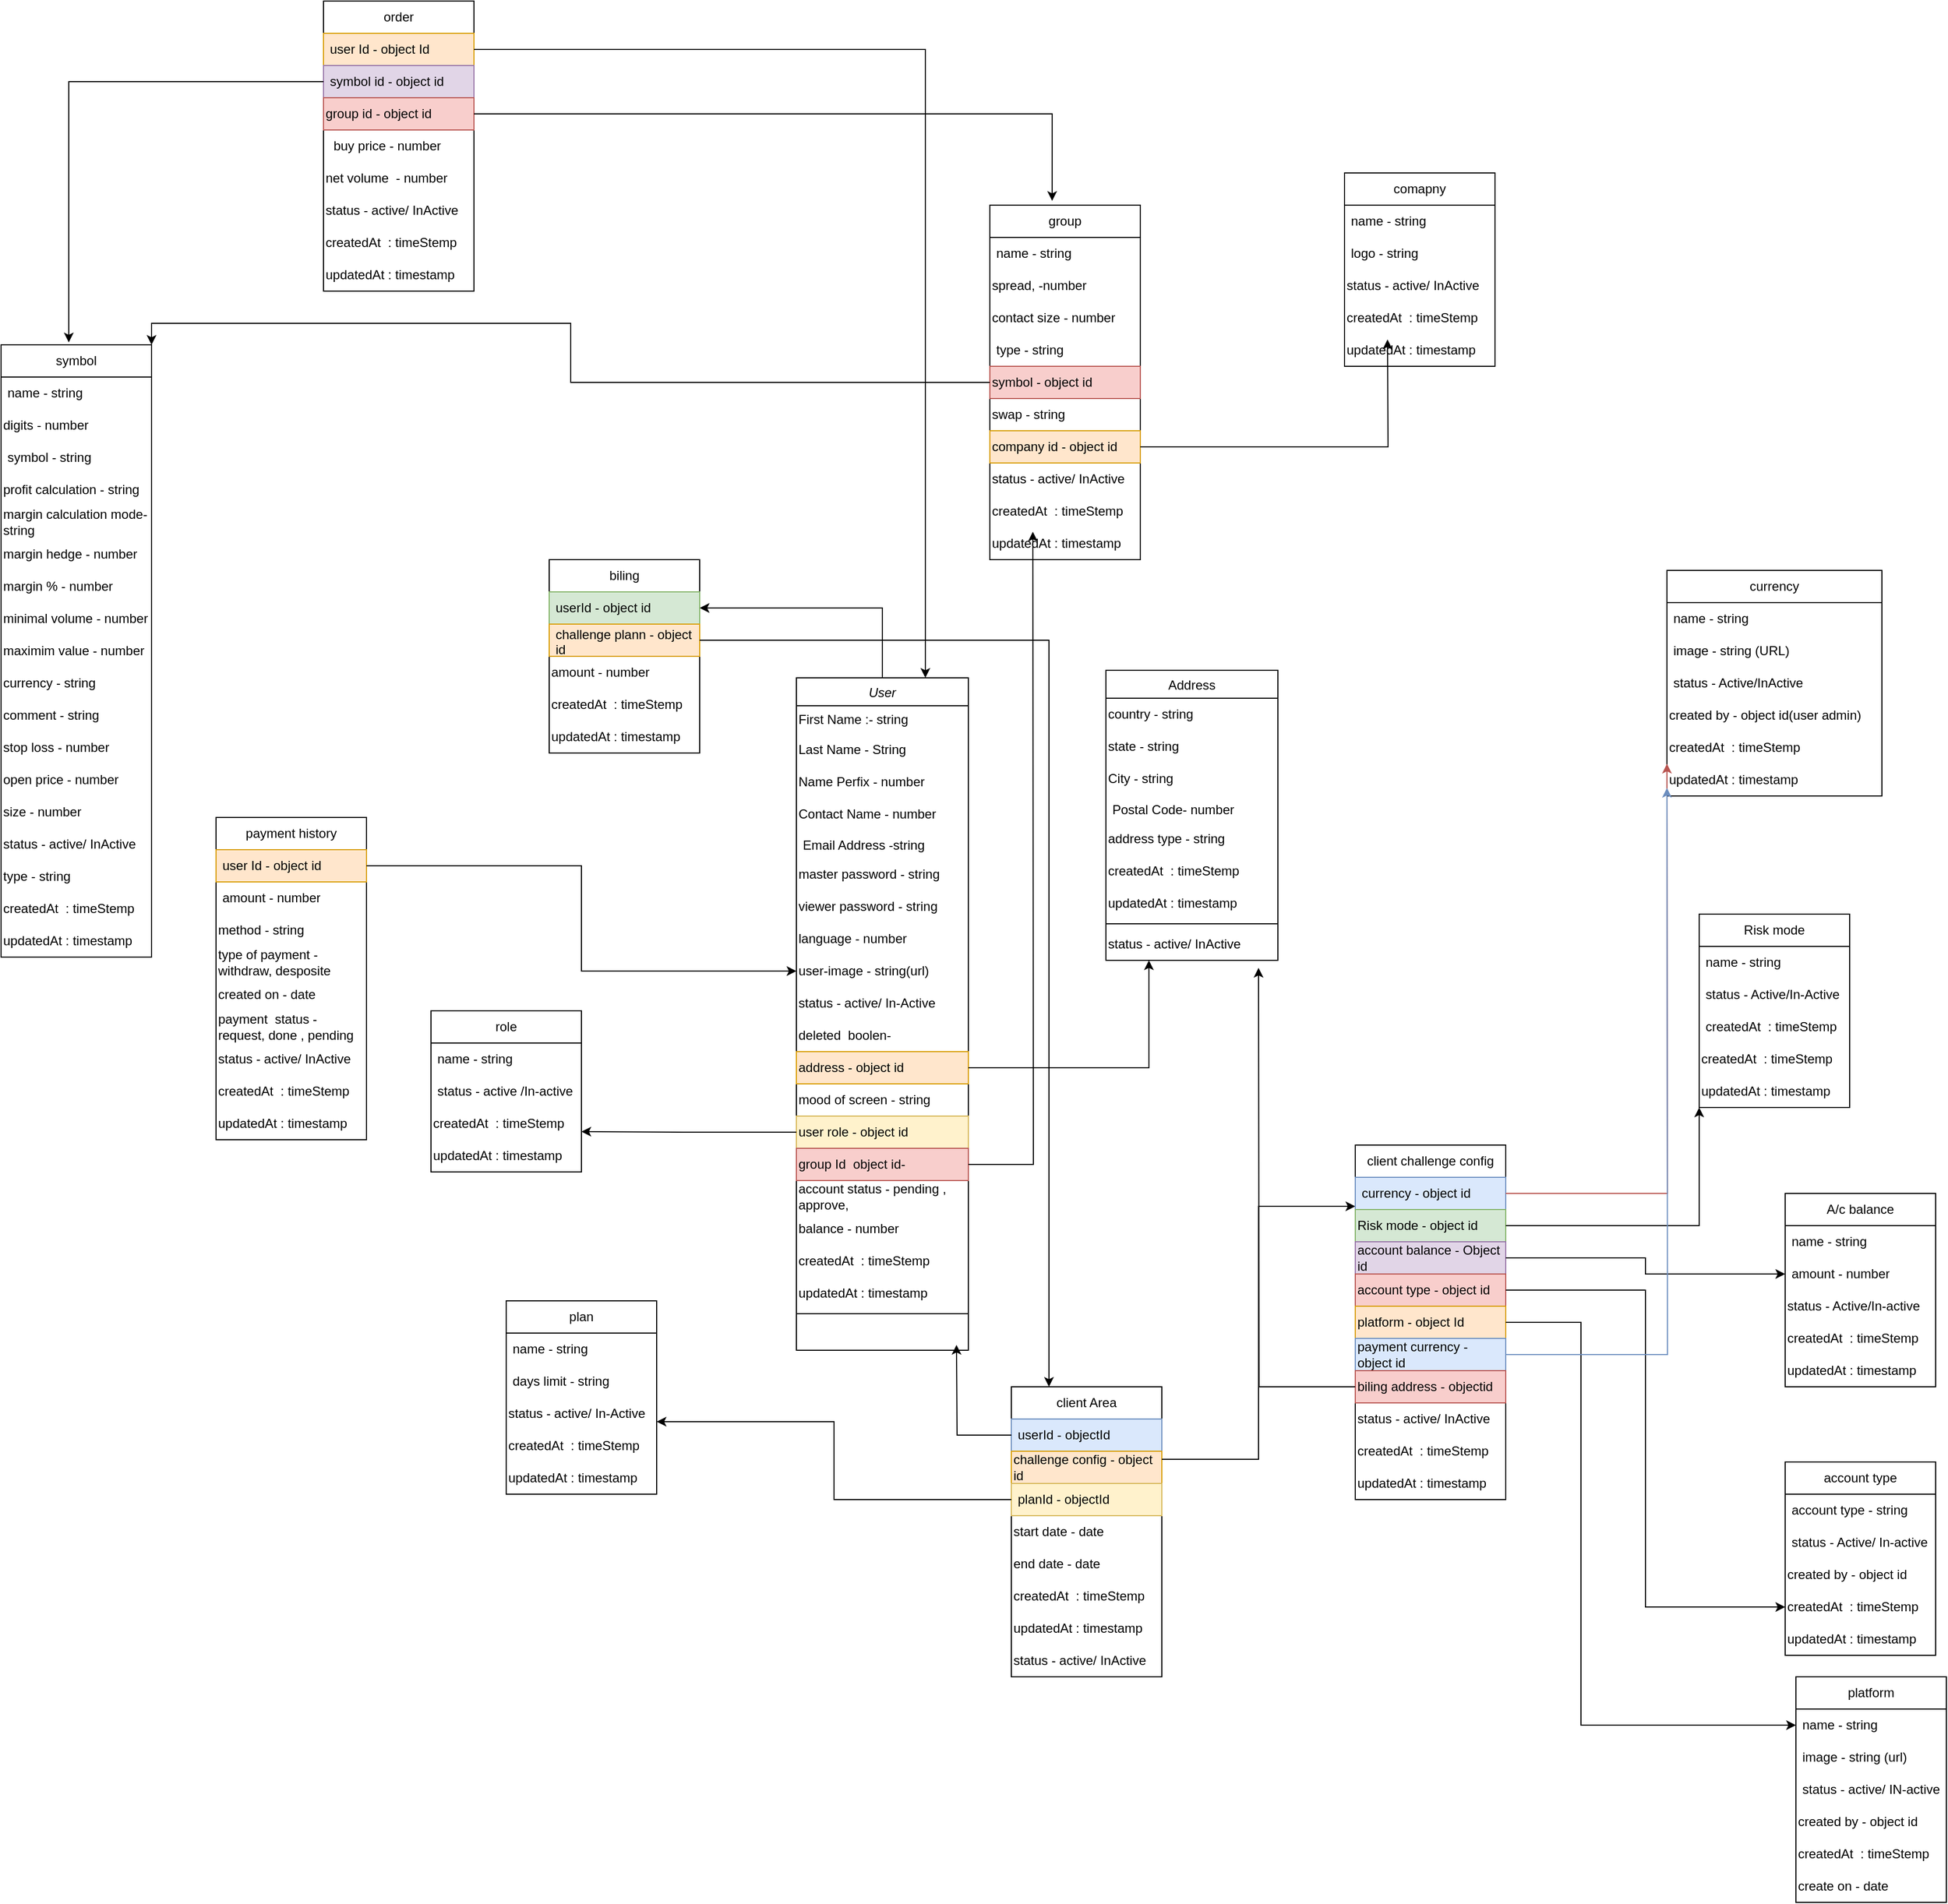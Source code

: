 <mxfile version="20.6.0" type="github">
  <diagram id="C5RBs43oDa-KdzZeNtuy" name="Page-1">
    <mxGraphModel dx="2037" dy="1295" grid="1" gridSize="10" guides="1" tooltips="1" connect="1" arrows="1" fold="1" page="1" pageScale="1" pageWidth="1169" pageHeight="827" math="0" shadow="0">
      <root>
        <mxCell id="WIyWlLk6GJQsqaUBKTNV-0" />
        <mxCell id="WIyWlLk6GJQsqaUBKTNV-1" parent="WIyWlLk6GJQsqaUBKTNV-0" />
        <mxCell id="d-KE_eaViXAy2HnteTlX-81" style="edgeStyle=orthogonalEdgeStyle;rounded=0;orthogonalLoop=1;jettySize=auto;html=1;entryX=1;entryY=0.5;entryDx=0;entryDy=0;" parent="WIyWlLk6GJQsqaUBKTNV-1" source="zkfFHV4jXpPFQw0GAbJ--0" target="d-KE_eaViXAy2HnteTlX-76" edge="1">
          <mxGeometry relative="1" as="geometry" />
        </mxCell>
        <mxCell id="zkfFHV4jXpPFQw0GAbJ--0" value="User" style="swimlane;fontStyle=2;align=center;verticalAlign=top;childLayout=stackLayout;horizontal=1;startSize=26;horizontalStack=0;resizeParent=1;resizeLast=0;collapsible=1;marginBottom=0;rounded=0;shadow=0;strokeWidth=1;" parent="WIyWlLk6GJQsqaUBKTNV-1" vertex="1">
          <mxGeometry x="220" y="120" width="160" height="626" as="geometry">
            <mxRectangle x="230" y="140" width="160" height="26" as="alternateBounds" />
          </mxGeometry>
        </mxCell>
        <mxCell id="d-KE_eaViXAy2HnteTlX-1" value="First Name :- string" style="text;html=1;strokeColor=none;fillColor=none;align=left;verticalAlign=middle;whiteSpace=wrap;rounded=0;" parent="zkfFHV4jXpPFQw0GAbJ--0" vertex="1">
          <mxGeometry y="26" width="160" height="26" as="geometry" />
        </mxCell>
        <mxCell id="d-KE_eaViXAy2HnteTlX-2" value="Last Name - String" style="text;html=1;strokeColor=none;fillColor=none;align=left;verticalAlign=middle;whiteSpace=wrap;rounded=0;" parent="zkfFHV4jXpPFQw0GAbJ--0" vertex="1">
          <mxGeometry y="52" width="160" height="30" as="geometry" />
        </mxCell>
        <mxCell id="d-KE_eaViXAy2HnteTlX-3" value="Name Perfix - number" style="text;html=1;strokeColor=none;fillColor=none;align=left;verticalAlign=middle;whiteSpace=wrap;rounded=0;" parent="zkfFHV4jXpPFQw0GAbJ--0" vertex="1">
          <mxGeometry y="82" width="160" height="30" as="geometry" />
        </mxCell>
        <mxCell id="d-KE_eaViXAy2HnteTlX-4" value="Contact Name - number" style="text;html=1;strokeColor=none;fillColor=none;align=left;verticalAlign=middle;whiteSpace=wrap;rounded=0;" parent="zkfFHV4jXpPFQw0GAbJ--0" vertex="1">
          <mxGeometry y="112" width="160" height="30" as="geometry" />
        </mxCell>
        <mxCell id="zkfFHV4jXpPFQw0GAbJ--3" value="Email Address -string" style="text;align=left;verticalAlign=top;spacingLeft=4;spacingRight=4;overflow=hidden;rotatable=0;points=[[0,0.5],[1,0.5]];portConstraint=eastwest;rounded=0;shadow=0;html=0;" parent="zkfFHV4jXpPFQw0GAbJ--0" vertex="1">
          <mxGeometry y="142" width="160" height="26" as="geometry" />
        </mxCell>
        <mxCell id="d-KE_eaViXAy2HnteTlX-19" value="master password - string" style="text;html=1;strokeColor=none;fillColor=none;align=left;verticalAlign=middle;whiteSpace=wrap;rounded=0;" parent="zkfFHV4jXpPFQw0GAbJ--0" vertex="1">
          <mxGeometry y="168" width="160" height="30" as="geometry" />
        </mxCell>
        <mxCell id="KFypOaqWiJFFIdlWp4qp-37" value="viewer password - string" style="text;html=1;strokeColor=none;fillColor=none;align=left;verticalAlign=middle;whiteSpace=wrap;rounded=0;" vertex="1" parent="zkfFHV4jXpPFQw0GAbJ--0">
          <mxGeometry y="198" width="160" height="30" as="geometry" />
        </mxCell>
        <mxCell id="d-KE_eaViXAy2HnteTlX-20" value="language - number" style="text;html=1;strokeColor=none;fillColor=none;align=left;verticalAlign=middle;whiteSpace=wrap;rounded=0;" parent="zkfFHV4jXpPFQw0GAbJ--0" vertex="1">
          <mxGeometry y="228" width="160" height="30" as="geometry" />
        </mxCell>
        <mxCell id="d-KE_eaViXAy2HnteTlX-113" value="user-image - string(url)" style="text;html=1;strokeColor=none;fillColor=none;align=left;verticalAlign=middle;whiteSpace=wrap;rounded=0;" parent="zkfFHV4jXpPFQw0GAbJ--0" vertex="1">
          <mxGeometry y="258" width="160" height="30" as="geometry" />
        </mxCell>
        <mxCell id="d-KE_eaViXAy2HnteTlX-107" value="status - active/ In-Active" style="text;html=1;strokeColor=none;fillColor=none;align=left;verticalAlign=middle;whiteSpace=wrap;rounded=0;" parent="zkfFHV4jXpPFQw0GAbJ--0" vertex="1">
          <mxGeometry y="288" width="160" height="30" as="geometry" />
        </mxCell>
        <mxCell id="d-KE_eaViXAy2HnteTlX-108" value="deleted&amp;nbsp; boolen- " style="text;html=1;strokeColor=none;fillColor=none;align=left;verticalAlign=middle;whiteSpace=wrap;rounded=0;" parent="zkfFHV4jXpPFQw0GAbJ--0" vertex="1">
          <mxGeometry y="318" width="160" height="30" as="geometry" />
        </mxCell>
        <mxCell id="LZMtiy_5nxEGSAkzOxFr-4" value="address - object id" style="text;html=1;strokeColor=#d79b00;fillColor=#ffe6cc;align=left;verticalAlign=middle;whiteSpace=wrap;rounded=0;" parent="zkfFHV4jXpPFQw0GAbJ--0" vertex="1">
          <mxGeometry y="348" width="160" height="30" as="geometry" />
        </mxCell>
        <mxCell id="oSn-ovuvabY9S40qIVoW-20" value="mood of screen - string" style="text;html=1;strokeColor=none;fillColor=none;align=left;verticalAlign=middle;whiteSpace=wrap;rounded=0;" parent="zkfFHV4jXpPFQw0GAbJ--0" vertex="1">
          <mxGeometry y="378" width="160" height="30" as="geometry" />
        </mxCell>
        <mxCell id="LZMtiy_5nxEGSAkzOxFr-37" value="user role - object id " style="text;html=1;strokeColor=#d6b656;fillColor=#fff2cc;align=left;verticalAlign=middle;whiteSpace=wrap;rounded=0;" parent="zkfFHV4jXpPFQw0GAbJ--0" vertex="1">
          <mxGeometry y="408" width="160" height="30" as="geometry" />
        </mxCell>
        <mxCell id="LZMtiy_5nxEGSAkzOxFr-46" value="group Id&amp;nbsp; object id-" style="text;html=1;strokeColor=#b85450;fillColor=#f8cecc;align=left;verticalAlign=middle;whiteSpace=wrap;rounded=0;" parent="zkfFHV4jXpPFQw0GAbJ--0" vertex="1">
          <mxGeometry y="438" width="160" height="30" as="geometry" />
        </mxCell>
        <mxCell id="KFypOaqWiJFFIdlWp4qp-14" value="account status - pending , approve, " style="text;html=1;strokeColor=none;fillColor=none;align=left;verticalAlign=middle;whiteSpace=wrap;rounded=0;" vertex="1" parent="zkfFHV4jXpPFQw0GAbJ--0">
          <mxGeometry y="468" width="160" height="30" as="geometry" />
        </mxCell>
        <mxCell id="LZMtiy_5nxEGSAkzOxFr-53" value="balance - number" style="text;html=1;align=left;verticalAlign=middle;whiteSpace=wrap;rounded=0;" parent="zkfFHV4jXpPFQw0GAbJ--0" vertex="1">
          <mxGeometry y="498" width="160" height="30" as="geometry" />
        </mxCell>
        <mxCell id="KFypOaqWiJFFIdlWp4qp-42" value="createdAt&amp;nbsp; : timeStemp" style="text;html=1;strokeColor=none;fillColor=none;align=left;verticalAlign=middle;whiteSpace=wrap;rounded=0;" vertex="1" parent="zkfFHV4jXpPFQw0GAbJ--0">
          <mxGeometry y="528" width="160" height="30" as="geometry" />
        </mxCell>
        <mxCell id="KFypOaqWiJFFIdlWp4qp-57" value="updatedAt : timestamp" style="text;html=1;strokeColor=none;fillColor=none;align=left;verticalAlign=middle;whiteSpace=wrap;rounded=0;" vertex="1" parent="zkfFHV4jXpPFQw0GAbJ--0">
          <mxGeometry y="558" width="160" height="30" as="geometry" />
        </mxCell>
        <mxCell id="zkfFHV4jXpPFQw0GAbJ--4" value="" style="line;html=1;strokeWidth=1;align=left;verticalAlign=middle;spacingTop=-1;spacingLeft=3;spacingRight=3;rotatable=0;labelPosition=right;points=[];portConstraint=eastwest;" parent="zkfFHV4jXpPFQw0GAbJ--0" vertex="1">
          <mxGeometry y="588" width="160" height="8" as="geometry" />
        </mxCell>
        <mxCell id="zkfFHV4jXpPFQw0GAbJ--17" value="Address" style="swimlane;fontStyle=0;align=center;verticalAlign=top;childLayout=stackLayout;horizontal=1;startSize=26;horizontalStack=0;resizeParent=1;resizeLast=0;collapsible=1;marginBottom=0;rounded=0;shadow=0;strokeWidth=1;" parent="WIyWlLk6GJQsqaUBKTNV-1" vertex="1">
          <mxGeometry x="508" y="113" width="160" height="270" as="geometry">
            <mxRectangle x="550" y="140" width="160" height="26" as="alternateBounds" />
          </mxGeometry>
        </mxCell>
        <mxCell id="d-KE_eaViXAy2HnteTlX-5" value="country - string" style="text;html=1;strokeColor=none;fillColor=none;align=left;verticalAlign=middle;whiteSpace=wrap;rounded=0;" parent="zkfFHV4jXpPFQw0GAbJ--17" vertex="1">
          <mxGeometry y="26" width="160" height="30" as="geometry" />
        </mxCell>
        <mxCell id="d-KE_eaViXAy2HnteTlX-7" value="state - string" style="text;html=1;strokeColor=none;fillColor=none;align=left;verticalAlign=middle;whiteSpace=wrap;rounded=0;" parent="zkfFHV4jXpPFQw0GAbJ--17" vertex="1">
          <mxGeometry y="56" width="160" height="30" as="geometry" />
        </mxCell>
        <mxCell id="d-KE_eaViXAy2HnteTlX-9" value="City - string" style="text;html=1;strokeColor=none;fillColor=none;align=left;verticalAlign=middle;whiteSpace=wrap;rounded=0;" parent="zkfFHV4jXpPFQw0GAbJ--17" vertex="1">
          <mxGeometry y="86" width="160" height="30" as="geometry" />
        </mxCell>
        <mxCell id="zkfFHV4jXpPFQw0GAbJ--21" value="Postal Code- number" style="text;align=left;verticalAlign=top;spacingLeft=4;spacingRight=4;overflow=hidden;rotatable=0;points=[[0,0.5],[1,0.5]];portConstraint=eastwest;rounded=0;shadow=0;html=0;" parent="zkfFHV4jXpPFQw0GAbJ--17" vertex="1">
          <mxGeometry y="116" width="160" height="26" as="geometry" />
        </mxCell>
        <mxCell id="d-KE_eaViXAy2HnteTlX-65" value="address type - string" style="text;html=1;strokeColor=none;fillColor=none;align=left;verticalAlign=middle;whiteSpace=wrap;rounded=0;" parent="zkfFHV4jXpPFQw0GAbJ--17" vertex="1">
          <mxGeometry y="142" width="160" height="30" as="geometry" />
        </mxCell>
        <mxCell id="KFypOaqWiJFFIdlWp4qp-44" value="createdAt&amp;nbsp; : timeStemp" style="text;html=1;strokeColor=none;fillColor=none;align=left;verticalAlign=middle;whiteSpace=wrap;rounded=0;" vertex="1" parent="zkfFHV4jXpPFQw0GAbJ--17">
          <mxGeometry y="172" width="160" height="30" as="geometry" />
        </mxCell>
        <mxCell id="KFypOaqWiJFFIdlWp4qp-58" value="updatedAt : timestamp" style="text;html=1;strokeColor=none;fillColor=none;align=left;verticalAlign=middle;whiteSpace=wrap;rounded=0;" vertex="1" parent="zkfFHV4jXpPFQw0GAbJ--17">
          <mxGeometry y="202" width="160" height="30" as="geometry" />
        </mxCell>
        <mxCell id="zkfFHV4jXpPFQw0GAbJ--23" value="" style="line;html=1;strokeWidth=1;align=left;verticalAlign=middle;spacingTop=-1;spacingLeft=3;spacingRight=3;rotatable=0;labelPosition=right;points=[];portConstraint=eastwest;" parent="zkfFHV4jXpPFQw0GAbJ--17" vertex="1">
          <mxGeometry y="232" width="160" height="8" as="geometry" />
        </mxCell>
        <mxCell id="KFypOaqWiJFFIdlWp4qp-73" value="status - active/ InActive" style="text;html=1;strokeColor=none;fillColor=none;align=left;verticalAlign=middle;whiteSpace=wrap;rounded=0;" vertex="1" parent="zkfFHV4jXpPFQw0GAbJ--17">
          <mxGeometry y="240" width="160" height="30" as="geometry" />
        </mxCell>
        <mxCell id="d-KE_eaViXAy2HnteTlX-27" value="client Area" style="swimlane;fontStyle=0;childLayout=stackLayout;horizontal=1;startSize=30;horizontalStack=0;resizeParent=1;resizeParentMax=0;resizeLast=0;collapsible=1;marginBottom=0;whiteSpace=wrap;html=1;" parent="WIyWlLk6GJQsqaUBKTNV-1" vertex="1">
          <mxGeometry x="420" y="780" width="140" height="270" as="geometry" />
        </mxCell>
        <mxCell id="d-KE_eaViXAy2HnteTlX-29" value="userId - objectId" style="text;strokeColor=#6c8ebf;fillColor=#dae8fc;align=left;verticalAlign=middle;spacingLeft=4;spacingRight=4;overflow=hidden;points=[[0,0.5],[1,0.5]];portConstraint=eastwest;rotatable=0;whiteSpace=wrap;html=1;" parent="d-KE_eaViXAy2HnteTlX-27" vertex="1">
          <mxGeometry y="30" width="140" height="30" as="geometry" />
        </mxCell>
        <mxCell id="d-KE_eaViXAy2HnteTlX-58" value="challenge config - object id" style="text;html=1;strokeColor=#d79b00;fillColor=#ffe6cc;align=left;verticalAlign=middle;whiteSpace=wrap;rounded=0;" parent="d-KE_eaViXAy2HnteTlX-27" vertex="1">
          <mxGeometry y="60" width="140" height="30" as="geometry" />
        </mxCell>
        <mxCell id="d-KE_eaViXAy2HnteTlX-30" value="planId - objectId" style="text;strokeColor=#d6b656;fillColor=#fff2cc;align=left;verticalAlign=middle;spacingLeft=4;spacingRight=4;overflow=hidden;points=[[0,0.5],[1,0.5]];portConstraint=eastwest;rotatable=0;whiteSpace=wrap;html=1;" parent="d-KE_eaViXAy2HnteTlX-27" vertex="1">
          <mxGeometry y="90" width="140" height="30" as="geometry" />
        </mxCell>
        <mxCell id="d-KE_eaViXAy2HnteTlX-31" value="start date - date" style="text;html=1;strokeColor=none;fillColor=none;align=left;verticalAlign=middle;whiteSpace=wrap;rounded=0;" parent="d-KE_eaViXAy2HnteTlX-27" vertex="1">
          <mxGeometry y="120" width="140" height="30" as="geometry" />
        </mxCell>
        <mxCell id="d-KE_eaViXAy2HnteTlX-33" value="end date - date" style="text;html=1;strokeColor=none;fillColor=none;align=left;verticalAlign=middle;whiteSpace=wrap;rounded=0;" parent="d-KE_eaViXAy2HnteTlX-27" vertex="1">
          <mxGeometry y="150" width="140" height="30" as="geometry" />
        </mxCell>
        <mxCell id="KFypOaqWiJFFIdlWp4qp-45" value="&lt;div align=&quot;left&quot;&gt;createdAt&amp;nbsp; : timeStemp&lt;/div&gt;" style="text;html=1;strokeColor=none;fillColor=none;align=left;verticalAlign=middle;whiteSpace=wrap;rounded=0;" vertex="1" parent="d-KE_eaViXAy2HnteTlX-27">
          <mxGeometry y="180" width="140" height="30" as="geometry" />
        </mxCell>
        <mxCell id="KFypOaqWiJFFIdlWp4qp-59" value="updatedAt : timestamp" style="text;html=1;strokeColor=none;fillColor=none;align=left;verticalAlign=middle;whiteSpace=wrap;rounded=0;" vertex="1" parent="d-KE_eaViXAy2HnteTlX-27">
          <mxGeometry y="210" width="140" height="30" as="geometry" />
        </mxCell>
        <mxCell id="KFypOaqWiJFFIdlWp4qp-74" value="status - active/ InActive" style="text;html=1;strokeColor=none;fillColor=none;align=left;verticalAlign=middle;whiteSpace=wrap;rounded=0;" vertex="1" parent="d-KE_eaViXAy2HnteTlX-27">
          <mxGeometry y="240" width="140" height="30" as="geometry" />
        </mxCell>
        <mxCell id="d-KE_eaViXAy2HnteTlX-50" style="edgeStyle=orthogonalEdgeStyle;rounded=0;orthogonalLoop=1;jettySize=auto;html=1;exitX=1;exitY=0.25;exitDx=0;exitDy=0;entryX=0;entryY=0.9;entryDx=0;entryDy=0;entryPerimeter=0;" parent="WIyWlLk6GJQsqaUBKTNV-1" source="d-KE_eaViXAy2HnteTlX-58" target="d-KE_eaViXAy2HnteTlX-55" edge="1">
          <mxGeometry relative="1" as="geometry">
            <mxPoint x="570" y="640" as="sourcePoint" />
            <mxPoint x="710" y="615" as="targetPoint" />
          </mxGeometry>
        </mxCell>
        <mxCell id="d-KE_eaViXAy2HnteTlX-52" value="client challenge config" style="swimlane;fontStyle=0;childLayout=stackLayout;horizontal=1;startSize=30;horizontalStack=0;resizeParent=1;resizeParentMax=0;resizeLast=0;collapsible=1;marginBottom=0;whiteSpace=wrap;html=1;" parent="WIyWlLk6GJQsqaUBKTNV-1" vertex="1">
          <mxGeometry x="740" y="555" width="140" height="330" as="geometry" />
        </mxCell>
        <mxCell id="d-KE_eaViXAy2HnteTlX-55" value="currency - object id" style="text;strokeColor=#6c8ebf;fillColor=#dae8fc;align=left;verticalAlign=middle;spacingLeft=4;spacingRight=4;overflow=hidden;points=[[0,0.5],[1,0.5]];portConstraint=eastwest;rotatable=0;whiteSpace=wrap;html=1;" parent="d-KE_eaViXAy2HnteTlX-52" vertex="1">
          <mxGeometry y="30" width="140" height="30" as="geometry" />
        </mxCell>
        <mxCell id="d-KE_eaViXAy2HnteTlX-57" value="Risk mode - object id" style="text;html=1;strokeColor=#82b366;fillColor=#d5e8d4;align=left;verticalAlign=middle;whiteSpace=wrap;rounded=0;labelBackgroundColor=none;labelBorderColor=none;" parent="d-KE_eaViXAy2HnteTlX-52" vertex="1">
          <mxGeometry y="60" width="140" height="30" as="geometry" />
        </mxCell>
        <mxCell id="d-KE_eaViXAy2HnteTlX-59" value="account balance - Object id" style="text;html=1;strokeColor=#9673a6;fillColor=#e1d5e7;align=left;verticalAlign=middle;whiteSpace=wrap;rounded=0;" parent="d-KE_eaViXAy2HnteTlX-52" vertex="1">
          <mxGeometry y="90" width="140" height="30" as="geometry" />
        </mxCell>
        <mxCell id="d-KE_eaViXAy2HnteTlX-60" value="account type - object id" style="text;html=1;strokeColor=#b85450;fillColor=#f8cecc;align=left;verticalAlign=middle;whiteSpace=wrap;rounded=0;" parent="d-KE_eaViXAy2HnteTlX-52" vertex="1">
          <mxGeometry y="120" width="140" height="30" as="geometry" />
        </mxCell>
        <mxCell id="d-KE_eaViXAy2HnteTlX-61" value="platform - object Id" style="text;html=1;strokeColor=#d79b00;fillColor=#ffe6cc;align=left;verticalAlign=middle;whiteSpace=wrap;rounded=0;" parent="d-KE_eaViXAy2HnteTlX-52" vertex="1">
          <mxGeometry y="150" width="140" height="30" as="geometry" />
        </mxCell>
        <mxCell id="d-KE_eaViXAy2HnteTlX-63" value="payment currency - object id" style="text;html=1;strokeColor=#6c8ebf;fillColor=#dae8fc;align=left;verticalAlign=middle;whiteSpace=wrap;rounded=0;" parent="d-KE_eaViXAy2HnteTlX-52" vertex="1">
          <mxGeometry y="180" width="140" height="30" as="geometry" />
        </mxCell>
        <mxCell id="d-KE_eaViXAy2HnteTlX-64" value="biling address - objectid" style="text;html=1;strokeColor=#b85450;fillColor=#f8cecc;align=left;verticalAlign=middle;whiteSpace=wrap;rounded=0;" parent="d-KE_eaViXAy2HnteTlX-52" vertex="1">
          <mxGeometry y="210" width="140" height="30" as="geometry" />
        </mxCell>
        <mxCell id="KFypOaqWiJFFIdlWp4qp-75" value="status - active/ InActive" style="text;html=1;strokeColor=none;fillColor=none;align=left;verticalAlign=middle;whiteSpace=wrap;rounded=0;" vertex="1" parent="d-KE_eaViXAy2HnteTlX-52">
          <mxGeometry y="240" width="140" height="30" as="geometry" />
        </mxCell>
        <mxCell id="KFypOaqWiJFFIdlWp4qp-46" value="createdAt&amp;nbsp; : timeStemp" style="text;html=1;strokeColor=none;fillColor=none;align=left;verticalAlign=middle;whiteSpace=wrap;rounded=0;" vertex="1" parent="d-KE_eaViXAy2HnteTlX-52">
          <mxGeometry y="270" width="140" height="30" as="geometry" />
        </mxCell>
        <mxCell id="KFypOaqWiJFFIdlWp4qp-60" value="updatedAt : timestamp" style="text;html=1;strokeColor=none;fillColor=none;align=left;verticalAlign=middle;whiteSpace=wrap;rounded=0;" vertex="1" parent="d-KE_eaViXAy2HnteTlX-52">
          <mxGeometry y="300" width="140" height="30" as="geometry" />
        </mxCell>
        <mxCell id="d-KE_eaViXAy2HnteTlX-73" style="edgeStyle=orthogonalEdgeStyle;rounded=0;orthogonalLoop=1;jettySize=auto;html=1;" parent="WIyWlLk6GJQsqaUBKTNV-1" source="d-KE_eaViXAy2HnteTlX-64" edge="1">
          <mxGeometry relative="1" as="geometry">
            <mxPoint x="650" y="390" as="targetPoint" />
          </mxGeometry>
        </mxCell>
        <mxCell id="d-KE_eaViXAy2HnteTlX-74" value="biling" style="swimlane;fontStyle=0;childLayout=stackLayout;horizontal=1;startSize=30;horizontalStack=0;resizeParent=1;resizeParentMax=0;resizeLast=0;collapsible=1;marginBottom=0;whiteSpace=wrap;html=1;" parent="WIyWlLk6GJQsqaUBKTNV-1" vertex="1">
          <mxGeometry x="-10" y="10" width="140" height="180" as="geometry" />
        </mxCell>
        <mxCell id="d-KE_eaViXAy2HnteTlX-76" value="userId - object id" style="text;strokeColor=#82b366;fillColor=#d5e8d4;align=left;verticalAlign=middle;spacingLeft=4;spacingRight=4;overflow=hidden;points=[[0,0.5],[1,0.5]];portConstraint=eastwest;rotatable=0;whiteSpace=wrap;html=1;" parent="d-KE_eaViXAy2HnteTlX-74" vertex="1">
          <mxGeometry y="30" width="140" height="30" as="geometry" />
        </mxCell>
        <mxCell id="d-KE_eaViXAy2HnteTlX-77" value="challenge plann - object id " style="text;strokeColor=#d79b00;fillColor=#ffe6cc;align=left;verticalAlign=middle;spacingLeft=4;spacingRight=4;overflow=hidden;points=[[0,0.5],[1,0.5]];portConstraint=eastwest;rotatable=0;whiteSpace=wrap;html=1;" parent="d-KE_eaViXAy2HnteTlX-74" vertex="1">
          <mxGeometry y="60" width="140" height="30" as="geometry" />
        </mxCell>
        <mxCell id="d-KE_eaViXAy2HnteTlX-78" value="amount - number" style="text;html=1;strokeColor=none;fillColor=none;align=left;verticalAlign=middle;whiteSpace=wrap;rounded=0;" parent="d-KE_eaViXAy2HnteTlX-74" vertex="1">
          <mxGeometry y="90" width="140" height="30" as="geometry" />
        </mxCell>
        <mxCell id="KFypOaqWiJFFIdlWp4qp-49" value="createdAt&amp;nbsp; : timeStemp" style="text;html=1;strokeColor=none;fillColor=none;align=left;verticalAlign=middle;whiteSpace=wrap;rounded=0;" vertex="1" parent="d-KE_eaViXAy2HnteTlX-74">
          <mxGeometry y="120" width="140" height="30" as="geometry" />
        </mxCell>
        <mxCell id="KFypOaqWiJFFIdlWp4qp-68" value="updatedAt : timestamp" style="text;html=1;strokeColor=none;fillColor=none;align=left;verticalAlign=middle;whiteSpace=wrap;rounded=0;" vertex="1" parent="d-KE_eaViXAy2HnteTlX-74">
          <mxGeometry y="150" width="140" height="30" as="geometry" />
        </mxCell>
        <mxCell id="d-KE_eaViXAy2HnteTlX-89" style="edgeStyle=orthogonalEdgeStyle;rounded=0;orthogonalLoop=1;jettySize=auto;html=1;entryX=0.25;entryY=0;entryDx=0;entryDy=0;" parent="WIyWlLk6GJQsqaUBKTNV-1" source="d-KE_eaViXAy2HnteTlX-77" target="d-KE_eaViXAy2HnteTlX-27" edge="1">
          <mxGeometry relative="1" as="geometry" />
        </mxCell>
        <mxCell id="d-KE_eaViXAy2HnteTlX-100" value="&lt;div align=&quot;center&quot;&gt;plan&lt;/div&gt;" style="swimlane;fontStyle=0;childLayout=stackLayout;horizontal=1;startSize=30;horizontalStack=0;resizeParent=1;resizeParentMax=0;resizeLast=0;collapsible=1;marginBottom=0;whiteSpace=wrap;html=1;align=center;" parent="WIyWlLk6GJQsqaUBKTNV-1" vertex="1">
          <mxGeometry x="-50" y="700" width="140" height="180" as="geometry" />
        </mxCell>
        <mxCell id="d-KE_eaViXAy2HnteTlX-101" value="name - string" style="text;strokeColor=none;fillColor=none;align=left;verticalAlign=middle;spacingLeft=4;spacingRight=4;overflow=hidden;points=[[0,0.5],[1,0.5]];portConstraint=eastwest;rotatable=0;whiteSpace=wrap;html=1;" parent="d-KE_eaViXAy2HnteTlX-100" vertex="1">
          <mxGeometry y="30" width="140" height="30" as="geometry" />
        </mxCell>
        <mxCell id="d-KE_eaViXAy2HnteTlX-102" value="days limit - string" style="text;strokeColor=none;fillColor=none;align=left;verticalAlign=middle;spacingLeft=4;spacingRight=4;overflow=hidden;points=[[0,0.5],[1,0.5]];portConstraint=eastwest;rotatable=0;whiteSpace=wrap;html=1;" parent="d-KE_eaViXAy2HnteTlX-100" vertex="1">
          <mxGeometry y="60" width="140" height="30" as="geometry" />
        </mxCell>
        <mxCell id="d-KE_eaViXAy2HnteTlX-104" value="status - active/ In-Active" style="text;html=1;strokeColor=none;fillColor=none;align=left;verticalAlign=middle;whiteSpace=wrap;rounded=0;" parent="d-KE_eaViXAy2HnteTlX-100" vertex="1">
          <mxGeometry y="90" width="140" height="30" as="geometry" />
        </mxCell>
        <mxCell id="d-KE_eaViXAy2HnteTlX-106" value="createdAt&amp;nbsp; : timeStemp" style="text;html=1;strokeColor=none;fillColor=none;align=left;verticalAlign=middle;whiteSpace=wrap;rounded=0;" parent="d-KE_eaViXAy2HnteTlX-100" vertex="1">
          <mxGeometry y="120" width="140" height="30" as="geometry" />
        </mxCell>
        <mxCell id="KFypOaqWiJFFIdlWp4qp-70" value="updatedAt : timestamp" style="text;html=1;strokeColor=none;fillColor=none;align=left;verticalAlign=middle;whiteSpace=wrap;rounded=0;" vertex="1" parent="d-KE_eaViXAy2HnteTlX-100">
          <mxGeometry y="150" width="140" height="30" as="geometry" />
        </mxCell>
        <mxCell id="d-KE_eaViXAy2HnteTlX-109" value="currency" style="swimlane;fontStyle=0;childLayout=stackLayout;horizontal=1;startSize=30;horizontalStack=0;resizeParent=1;resizeParentMax=0;resizeLast=0;collapsible=1;marginBottom=0;whiteSpace=wrap;html=1;" parent="WIyWlLk6GJQsqaUBKTNV-1" vertex="1">
          <mxGeometry x="1030" y="20" width="200" height="210" as="geometry" />
        </mxCell>
        <mxCell id="d-KE_eaViXAy2HnteTlX-110" value="name - string" style="text;strokeColor=none;fillColor=none;align=left;verticalAlign=middle;spacingLeft=4;spacingRight=4;overflow=hidden;points=[[0,0.5],[1,0.5]];portConstraint=eastwest;rotatable=0;whiteSpace=wrap;html=1;" parent="d-KE_eaViXAy2HnteTlX-109" vertex="1">
          <mxGeometry y="30" width="200" height="30" as="geometry" />
        </mxCell>
        <mxCell id="d-KE_eaViXAy2HnteTlX-111" value="image - string (URL)" style="text;strokeColor=none;fillColor=none;align=left;verticalAlign=middle;spacingLeft=4;spacingRight=4;overflow=hidden;points=[[0,0.5],[1,0.5]];portConstraint=eastwest;rotatable=0;whiteSpace=wrap;html=1;" parent="d-KE_eaViXAy2HnteTlX-109" vertex="1">
          <mxGeometry y="60" width="200" height="30" as="geometry" />
        </mxCell>
        <mxCell id="d-KE_eaViXAy2HnteTlX-112" value="status - Active/InActive" style="text;strokeColor=none;fillColor=none;align=left;verticalAlign=middle;spacingLeft=4;spacingRight=4;overflow=hidden;points=[[0,0.5],[1,0.5]];portConstraint=eastwest;rotatable=0;whiteSpace=wrap;html=1;" parent="d-KE_eaViXAy2HnteTlX-109" vertex="1">
          <mxGeometry y="90" width="200" height="30" as="geometry" />
        </mxCell>
        <mxCell id="8OGJJP_XoykNVApz-TW4-2" value="created by - object id(user admin)" style="text;html=1;strokeColor=none;fillColor=none;align=left;verticalAlign=middle;whiteSpace=wrap;rounded=0;" parent="d-KE_eaViXAy2HnteTlX-109" vertex="1">
          <mxGeometry y="120" width="200" height="30" as="geometry" />
        </mxCell>
        <mxCell id="KFypOaqWiJFFIdlWp4qp-54" value="createdAt&amp;nbsp; : timeStemp" style="text;html=1;strokeColor=none;fillColor=none;align=left;verticalAlign=middle;whiteSpace=wrap;rounded=0;" vertex="1" parent="d-KE_eaViXAy2HnteTlX-109">
          <mxGeometry y="150" width="200" height="30" as="geometry" />
        </mxCell>
        <mxCell id="KFypOaqWiJFFIdlWp4qp-63" value="updatedAt : timestamp" style="text;html=1;strokeColor=none;fillColor=none;align=left;verticalAlign=middle;whiteSpace=wrap;rounded=0;" vertex="1" parent="d-KE_eaViXAy2HnteTlX-109">
          <mxGeometry y="180" width="200" height="30" as="geometry" />
        </mxCell>
        <mxCell id="8OGJJP_XoykNVApz-TW4-3" style="edgeStyle=orthogonalEdgeStyle;rounded=0;orthogonalLoop=1;jettySize=auto;html=1;entryX=0;entryY=0;entryDx=0;entryDy=0;fillColor=#f8cecc;strokeColor=#b85450;" parent="WIyWlLk6GJQsqaUBKTNV-1" source="d-KE_eaViXAy2HnteTlX-55" edge="1">
          <mxGeometry relative="1" as="geometry">
            <mxPoint x="1030" y="200" as="targetPoint" />
          </mxGeometry>
        </mxCell>
        <mxCell id="8OGJJP_XoykNVApz-TW4-4" value="Risk mode" style="swimlane;fontStyle=0;childLayout=stackLayout;horizontal=1;startSize=30;horizontalStack=0;resizeParent=1;resizeParentMax=0;resizeLast=0;collapsible=1;marginBottom=0;whiteSpace=wrap;html=1;" parent="WIyWlLk6GJQsqaUBKTNV-1" vertex="1">
          <mxGeometry x="1060" y="340" width="140" height="180" as="geometry" />
        </mxCell>
        <mxCell id="8OGJJP_XoykNVApz-TW4-5" value="name - string" style="text;strokeColor=none;fillColor=none;align=left;verticalAlign=middle;spacingLeft=4;spacingRight=4;overflow=hidden;points=[[0,0.5],[1,0.5]];portConstraint=eastwest;rotatable=0;whiteSpace=wrap;html=1;" parent="8OGJJP_XoykNVApz-TW4-4" vertex="1">
          <mxGeometry y="30" width="140" height="30" as="geometry" />
        </mxCell>
        <mxCell id="8OGJJP_XoykNVApz-TW4-6" value="status - Active/In-Active" style="text;strokeColor=none;fillColor=none;align=left;verticalAlign=middle;spacingLeft=4;spacingRight=4;overflow=hidden;points=[[0,0.5],[1,0.5]];portConstraint=eastwest;rotatable=0;whiteSpace=wrap;html=1;" parent="8OGJJP_XoykNVApz-TW4-4" vertex="1">
          <mxGeometry y="60" width="140" height="30" as="geometry" />
        </mxCell>
        <mxCell id="8OGJJP_XoykNVApz-TW4-7" value="createdAt&amp;nbsp; : timeStemp" style="text;strokeColor=none;fillColor=none;align=left;verticalAlign=middle;spacingLeft=4;spacingRight=4;overflow=hidden;points=[[0,0.5],[1,0.5]];portConstraint=eastwest;rotatable=0;whiteSpace=wrap;html=1;" parent="8OGJJP_XoykNVApz-TW4-4" vertex="1">
          <mxGeometry y="90" width="140" height="30" as="geometry" />
        </mxCell>
        <mxCell id="KFypOaqWiJFFIdlWp4qp-55" value="createdAt&amp;nbsp; : timeStemp" style="text;html=1;strokeColor=none;fillColor=none;align=left;verticalAlign=middle;whiteSpace=wrap;rounded=0;" vertex="1" parent="8OGJJP_XoykNVApz-TW4-4">
          <mxGeometry y="120" width="140" height="30" as="geometry" />
        </mxCell>
        <mxCell id="8OGJJP_XoykNVApz-TW4-9" value="updatedAt : timestamp" style="text;html=1;strokeColor=none;fillColor=none;align=left;verticalAlign=middle;whiteSpace=wrap;rounded=0;" parent="8OGJJP_XoykNVApz-TW4-4" vertex="1">
          <mxGeometry y="150" width="140" height="30" as="geometry" />
        </mxCell>
        <mxCell id="8OGJJP_XoykNVApz-TW4-10" style="edgeStyle=orthogonalEdgeStyle;rounded=0;orthogonalLoop=1;jettySize=auto;html=1;entryX=0;entryY=1;entryDx=0;entryDy=0;" parent="WIyWlLk6GJQsqaUBKTNV-1" source="d-KE_eaViXAy2HnteTlX-57" target="8OGJJP_XoykNVApz-TW4-4" edge="1">
          <mxGeometry relative="1" as="geometry" />
        </mxCell>
        <mxCell id="8OGJJP_XoykNVApz-TW4-11" value="A/c balance" style="swimlane;fontStyle=0;childLayout=stackLayout;horizontal=1;startSize=30;horizontalStack=0;resizeParent=1;resizeParentMax=0;resizeLast=0;collapsible=1;marginBottom=0;whiteSpace=wrap;html=1;" parent="WIyWlLk6GJQsqaUBKTNV-1" vertex="1">
          <mxGeometry x="1140" y="600" width="140" height="180" as="geometry" />
        </mxCell>
        <mxCell id="8OGJJP_XoykNVApz-TW4-13" value="name - string" style="text;strokeColor=none;fillColor=none;align=left;verticalAlign=middle;spacingLeft=4;spacingRight=4;overflow=hidden;points=[[0,0.5],[1,0.5]];portConstraint=eastwest;rotatable=0;whiteSpace=wrap;html=1;" parent="8OGJJP_XoykNVApz-TW4-11" vertex="1">
          <mxGeometry y="30" width="140" height="30" as="geometry" />
        </mxCell>
        <mxCell id="8OGJJP_XoykNVApz-TW4-14" value="amount - number" style="text;strokeColor=none;fillColor=none;align=left;verticalAlign=middle;spacingLeft=4;spacingRight=4;overflow=hidden;points=[[0,0.5],[1,0.5]];portConstraint=eastwest;rotatable=0;whiteSpace=wrap;html=1;" parent="8OGJJP_XoykNVApz-TW4-11" vertex="1">
          <mxGeometry y="60" width="140" height="30" as="geometry" />
        </mxCell>
        <mxCell id="8OGJJP_XoykNVApz-TW4-15" value="status - Active/In-active" style="text;html=1;strokeColor=none;fillColor=none;align=left;verticalAlign=middle;whiteSpace=wrap;rounded=0;" parent="8OGJJP_XoykNVApz-TW4-11" vertex="1">
          <mxGeometry y="90" width="140" height="30" as="geometry" />
        </mxCell>
        <mxCell id="KFypOaqWiJFFIdlWp4qp-56" value="createdAt&amp;nbsp; : timeStemp" style="text;html=1;strokeColor=none;fillColor=none;align=left;verticalAlign=middle;whiteSpace=wrap;rounded=0;" vertex="1" parent="8OGJJP_XoykNVApz-TW4-11">
          <mxGeometry y="120" width="140" height="30" as="geometry" />
        </mxCell>
        <mxCell id="8OGJJP_XoykNVApz-TW4-20" value="updatedAt : timestamp" style="text;html=1;strokeColor=none;fillColor=none;align=left;verticalAlign=middle;whiteSpace=wrap;rounded=0;" parent="8OGJJP_XoykNVApz-TW4-11" vertex="1">
          <mxGeometry y="150" width="140" height="30" as="geometry" />
        </mxCell>
        <mxCell id="8OGJJP_XoykNVApz-TW4-22" style="edgeStyle=orthogonalEdgeStyle;rounded=0;orthogonalLoop=1;jettySize=auto;html=1;entryX=0;entryY=0.5;entryDx=0;entryDy=0;" parent="WIyWlLk6GJQsqaUBKTNV-1" source="d-KE_eaViXAy2HnteTlX-59" target="8OGJJP_XoykNVApz-TW4-14" edge="1">
          <mxGeometry relative="1" as="geometry" />
        </mxCell>
        <mxCell id="8OGJJP_XoykNVApz-TW4-24" value="account type" style="swimlane;fontStyle=0;childLayout=stackLayout;horizontal=1;startSize=30;horizontalStack=0;resizeParent=1;resizeParentMax=0;resizeLast=0;collapsible=1;marginBottom=0;whiteSpace=wrap;html=1;labelBackgroundColor=none;labelBorderColor=none;" parent="WIyWlLk6GJQsqaUBKTNV-1" vertex="1">
          <mxGeometry x="1140" y="850" width="140" height="180" as="geometry" />
        </mxCell>
        <mxCell id="8OGJJP_XoykNVApz-TW4-25" value="account type - string" style="text;strokeColor=none;fillColor=none;align=left;verticalAlign=middle;spacingLeft=4;spacingRight=4;overflow=hidden;points=[[0,0.5],[1,0.5]];portConstraint=eastwest;rotatable=0;whiteSpace=wrap;html=1;labelBackgroundColor=none;labelBorderColor=none;" parent="8OGJJP_XoykNVApz-TW4-24" vertex="1">
          <mxGeometry y="30" width="140" height="30" as="geometry" />
        </mxCell>
        <mxCell id="8OGJJP_XoykNVApz-TW4-27" value="status - Active/ In-active" style="text;strokeColor=none;fillColor=none;align=left;verticalAlign=middle;spacingLeft=4;spacingRight=4;overflow=hidden;points=[[0,0.5],[1,0.5]];portConstraint=eastwest;rotatable=0;whiteSpace=wrap;html=1;labelBackgroundColor=none;labelBorderColor=none;" parent="8OGJJP_XoykNVApz-TW4-24" vertex="1">
          <mxGeometry y="60" width="140" height="30" as="geometry" />
        </mxCell>
        <mxCell id="oSn-ovuvabY9S40qIVoW-3" value="created by - object id" style="text;html=1;strokeColor=none;fillColor=none;align=left;verticalAlign=middle;whiteSpace=wrap;rounded=0;" parent="8OGJJP_XoykNVApz-TW4-24" vertex="1">
          <mxGeometry y="90" width="140" height="30" as="geometry" />
        </mxCell>
        <mxCell id="oSn-ovuvabY9S40qIVoW-2" value="createdAt&amp;nbsp; : timeStemp" style="text;html=1;strokeColor=none;fillColor=none;align=left;verticalAlign=middle;whiteSpace=wrap;rounded=0;" parent="8OGJJP_XoykNVApz-TW4-24" vertex="1">
          <mxGeometry y="120" width="140" height="30" as="geometry" />
        </mxCell>
        <mxCell id="KFypOaqWiJFFIdlWp4qp-64" value="updatedAt : timestamp" style="text;html=1;strokeColor=none;fillColor=none;align=left;verticalAlign=middle;whiteSpace=wrap;rounded=0;" vertex="1" parent="8OGJJP_XoykNVApz-TW4-24">
          <mxGeometry y="150" width="140" height="30" as="geometry" />
        </mxCell>
        <mxCell id="oSn-ovuvabY9S40qIVoW-5" style="edgeStyle=orthogonalEdgeStyle;rounded=0;orthogonalLoop=1;jettySize=auto;html=1;entryX=0;entryY=0.5;entryDx=0;entryDy=0;" parent="WIyWlLk6GJQsqaUBKTNV-1" source="d-KE_eaViXAy2HnteTlX-60" target="oSn-ovuvabY9S40qIVoW-2" edge="1">
          <mxGeometry relative="1" as="geometry" />
        </mxCell>
        <mxCell id="oSn-ovuvabY9S40qIVoW-6" value="platform " style="swimlane;fontStyle=0;childLayout=stackLayout;horizontal=1;startSize=30;horizontalStack=0;resizeParent=1;resizeParentMax=0;resizeLast=0;collapsible=1;marginBottom=0;whiteSpace=wrap;html=1;" parent="WIyWlLk6GJQsqaUBKTNV-1" vertex="1">
          <mxGeometry x="1150" y="1050" width="140" height="210" as="geometry" />
        </mxCell>
        <mxCell id="oSn-ovuvabY9S40qIVoW-7" value="name - string" style="text;strokeColor=none;fillColor=none;align=left;verticalAlign=middle;spacingLeft=4;spacingRight=4;overflow=hidden;points=[[0,0.5],[1,0.5]];portConstraint=eastwest;rotatable=0;whiteSpace=wrap;html=1;" parent="oSn-ovuvabY9S40qIVoW-6" vertex="1">
          <mxGeometry y="30" width="140" height="30" as="geometry" />
        </mxCell>
        <mxCell id="oSn-ovuvabY9S40qIVoW-8" value="image - string (url)" style="text;strokeColor=none;fillColor=none;align=left;verticalAlign=middle;spacingLeft=4;spacingRight=4;overflow=hidden;points=[[0,0.5],[1,0.5]];portConstraint=eastwest;rotatable=0;whiteSpace=wrap;html=1;" parent="oSn-ovuvabY9S40qIVoW-6" vertex="1">
          <mxGeometry y="60" width="140" height="30" as="geometry" />
        </mxCell>
        <mxCell id="oSn-ovuvabY9S40qIVoW-9" value="status - active/ IN-active" style="text;strokeColor=none;fillColor=none;align=left;verticalAlign=middle;spacingLeft=4;spacingRight=4;overflow=hidden;points=[[0,0.5],[1,0.5]];portConstraint=eastwest;rotatable=0;whiteSpace=wrap;html=1;" parent="oSn-ovuvabY9S40qIVoW-6" vertex="1">
          <mxGeometry y="90" width="140" height="30" as="geometry" />
        </mxCell>
        <mxCell id="oSn-ovuvabY9S40qIVoW-11" value="created by - object id" style="text;html=1;strokeColor=none;fillColor=none;align=left;verticalAlign=middle;whiteSpace=wrap;rounded=0;" parent="oSn-ovuvabY9S40qIVoW-6" vertex="1">
          <mxGeometry y="120" width="140" height="30" as="geometry" />
        </mxCell>
        <mxCell id="oSn-ovuvabY9S40qIVoW-12" value="createdAt&amp;nbsp; : timeStemp" style="text;html=1;strokeColor=none;fillColor=none;align=left;verticalAlign=middle;whiteSpace=wrap;rounded=0;" parent="oSn-ovuvabY9S40qIVoW-6" vertex="1">
          <mxGeometry y="150" width="140" height="30" as="geometry" />
        </mxCell>
        <mxCell id="oSn-ovuvabY9S40qIVoW-10" value="create on - date" style="text;html=1;strokeColor=none;fillColor=none;align=left;verticalAlign=middle;whiteSpace=wrap;rounded=0;" parent="oSn-ovuvabY9S40qIVoW-6" vertex="1">
          <mxGeometry y="180" width="140" height="30" as="geometry" />
        </mxCell>
        <mxCell id="oSn-ovuvabY9S40qIVoW-13" style="edgeStyle=orthogonalEdgeStyle;rounded=0;orthogonalLoop=1;jettySize=auto;html=1;" parent="WIyWlLk6GJQsqaUBKTNV-1" source="d-KE_eaViXAy2HnteTlX-61" target="oSn-ovuvabY9S40qIVoW-7" edge="1">
          <mxGeometry relative="1" as="geometry">
            <Array as="points">
              <mxPoint x="950" y="720" />
              <mxPoint x="950" y="1095" />
            </Array>
          </mxGeometry>
        </mxCell>
        <mxCell id="oSn-ovuvabY9S40qIVoW-15" style="edgeStyle=orthogonalEdgeStyle;rounded=0;orthogonalLoop=1;jettySize=auto;html=1;entryX=0;entryY=0.75;entryDx=0;entryDy=0;fillColor=#dae8fc;strokeColor=#6c8ebf;labelBorderColor=none;fontSize=13;" parent="WIyWlLk6GJQsqaUBKTNV-1" source="d-KE_eaViXAy2HnteTlX-63" edge="1">
          <mxGeometry relative="1" as="geometry">
            <mxPoint x="1030" y="222.5" as="targetPoint" />
          </mxGeometry>
        </mxCell>
        <mxCell id="oSn-ovuvabY9S40qIVoW-21" value="payment history" style="swimlane;fontStyle=0;childLayout=stackLayout;horizontal=1;startSize=30;horizontalStack=0;resizeParent=1;resizeParentMax=0;resizeLast=0;collapsible=1;marginBottom=0;whiteSpace=wrap;html=1;" parent="WIyWlLk6GJQsqaUBKTNV-1" vertex="1">
          <mxGeometry x="-320" y="250" width="140" height="300" as="geometry" />
        </mxCell>
        <mxCell id="oSn-ovuvabY9S40qIVoW-23" value="user Id - object id" style="text;strokeColor=#d79b00;fillColor=#ffe6cc;align=left;verticalAlign=middle;spacingLeft=4;spacingRight=4;overflow=hidden;points=[[0,0.5],[1,0.5]];portConstraint=eastwest;rotatable=0;whiteSpace=wrap;html=1;" parent="oSn-ovuvabY9S40qIVoW-21" vertex="1">
          <mxGeometry y="30" width="140" height="30" as="geometry" />
        </mxCell>
        <mxCell id="oSn-ovuvabY9S40qIVoW-24" value="amount - number" style="text;align=left;verticalAlign=middle;spacingLeft=4;spacingRight=4;overflow=hidden;points=[[0,0.5],[1,0.5]];portConstraint=eastwest;rotatable=0;whiteSpace=wrap;html=1;" parent="oSn-ovuvabY9S40qIVoW-21" vertex="1">
          <mxGeometry y="60" width="140" height="30" as="geometry" />
        </mxCell>
        <mxCell id="LZMtiy_5nxEGSAkzOxFr-0" value="method - string&amp;nbsp; " style="text;html=1;strokeColor=none;fillColor=none;align=left;verticalAlign=middle;whiteSpace=wrap;rounded=0;" parent="oSn-ovuvabY9S40qIVoW-21" vertex="1">
          <mxGeometry y="90" width="140" height="30" as="geometry" />
        </mxCell>
        <mxCell id="LZMtiy_5nxEGSAkzOxFr-1" value="type of payment - withdraw, desposite" style="text;html=1;strokeColor=none;fillColor=none;align=left;verticalAlign=middle;whiteSpace=wrap;rounded=0;" parent="oSn-ovuvabY9S40qIVoW-21" vertex="1">
          <mxGeometry y="120" width="140" height="30" as="geometry" />
        </mxCell>
        <mxCell id="LZMtiy_5nxEGSAkzOxFr-20" value="created on - date" style="text;html=1;strokeColor=none;fillColor=none;align=left;verticalAlign=middle;whiteSpace=wrap;rounded=0;" parent="oSn-ovuvabY9S40qIVoW-21" vertex="1">
          <mxGeometry y="150" width="140" height="30" as="geometry" />
        </mxCell>
        <mxCell id="KFypOaqWiJFFIdlWp4qp-13" value="payment&amp;nbsp; status - request, done , pending" style="text;html=1;strokeColor=none;fillColor=none;align=left;verticalAlign=middle;whiteSpace=wrap;rounded=0;" vertex="1" parent="oSn-ovuvabY9S40qIVoW-21">
          <mxGeometry y="180" width="140" height="30" as="geometry" />
        </mxCell>
        <mxCell id="KFypOaqWiJFFIdlWp4qp-77" value="status - active/ InActive" style="text;html=1;strokeColor=none;fillColor=none;align=left;verticalAlign=middle;whiteSpace=wrap;rounded=0;" vertex="1" parent="oSn-ovuvabY9S40qIVoW-21">
          <mxGeometry y="210" width="140" height="30" as="geometry" />
        </mxCell>
        <mxCell id="KFypOaqWiJFFIdlWp4qp-48" value="createdAt&amp;nbsp; : timeStemp" style="text;html=1;strokeColor=none;fillColor=none;align=left;verticalAlign=middle;whiteSpace=wrap;rounded=0;" vertex="1" parent="oSn-ovuvabY9S40qIVoW-21">
          <mxGeometry y="240" width="140" height="30" as="geometry" />
        </mxCell>
        <mxCell id="KFypOaqWiJFFIdlWp4qp-67" value="updatedAt : timestamp" style="text;html=1;strokeColor=none;fillColor=none;align=left;verticalAlign=middle;whiteSpace=wrap;rounded=0;" vertex="1" parent="oSn-ovuvabY9S40qIVoW-21">
          <mxGeometry y="270" width="140" height="30" as="geometry" />
        </mxCell>
        <mxCell id="LZMtiy_5nxEGSAkzOxFr-2" style="edgeStyle=orthogonalEdgeStyle;rounded=0;orthogonalLoop=1;jettySize=auto;html=1;entryX=0;entryY=0.5;entryDx=0;entryDy=0;" parent="WIyWlLk6GJQsqaUBKTNV-1" source="oSn-ovuvabY9S40qIVoW-23" target="d-KE_eaViXAy2HnteTlX-113" edge="1">
          <mxGeometry relative="1" as="geometry" />
        </mxCell>
        <mxCell id="LZMtiy_5nxEGSAkzOxFr-5" style="edgeStyle=orthogonalEdgeStyle;rounded=0;orthogonalLoop=1;jettySize=auto;html=1;entryX=0.25;entryY=1;entryDx=0;entryDy=0;" parent="WIyWlLk6GJQsqaUBKTNV-1" source="LZMtiy_5nxEGSAkzOxFr-4" target="zkfFHV4jXpPFQw0GAbJ--17" edge="1">
          <mxGeometry relative="1" as="geometry" />
        </mxCell>
        <mxCell id="LZMtiy_5nxEGSAkzOxFr-18" style="edgeStyle=orthogonalEdgeStyle;rounded=0;orthogonalLoop=1;jettySize=auto;html=1;entryX=0.931;entryY=0.962;entryDx=0;entryDy=0;entryPerimeter=0;" parent="WIyWlLk6GJQsqaUBKTNV-1" source="d-KE_eaViXAy2HnteTlX-29" edge="1">
          <mxGeometry relative="1" as="geometry">
            <mxPoint x="368.96" y="741.012" as="targetPoint" />
          </mxGeometry>
        </mxCell>
        <mxCell id="LZMtiy_5nxEGSAkzOxFr-19" style="edgeStyle=orthogonalEdgeStyle;rounded=0;orthogonalLoop=1;jettySize=auto;html=1;entryX=1;entryY=0.75;entryDx=0;entryDy=0;" parent="WIyWlLk6GJQsqaUBKTNV-1" source="d-KE_eaViXAy2HnteTlX-30" target="d-KE_eaViXAy2HnteTlX-104" edge="1">
          <mxGeometry relative="1" as="geometry" />
        </mxCell>
        <mxCell id="LZMtiy_5nxEGSAkzOxFr-25" value="order" style="swimlane;fontStyle=0;childLayout=stackLayout;horizontal=1;startSize=30;horizontalStack=0;resizeParent=1;resizeParentMax=0;resizeLast=0;collapsible=1;marginBottom=0;whiteSpace=wrap;html=1;" parent="WIyWlLk6GJQsqaUBKTNV-1" vertex="1">
          <mxGeometry x="-220" y="-510" width="140" height="270" as="geometry" />
        </mxCell>
        <mxCell id="LZMtiy_5nxEGSAkzOxFr-26" value="user Id - object Id" style="text;strokeColor=#d79b00;fillColor=#ffe6cc;align=left;verticalAlign=middle;spacingLeft=4;spacingRight=4;overflow=hidden;points=[[0,0.5],[1,0.5]];portConstraint=eastwest;rotatable=0;whiteSpace=wrap;html=1;" parent="LZMtiy_5nxEGSAkzOxFr-25" vertex="1">
          <mxGeometry y="30" width="140" height="30" as="geometry" />
        </mxCell>
        <mxCell id="LZMtiy_5nxEGSAkzOxFr-27" value="symbol id - object id" style="text;strokeColor=#9673a6;fillColor=#e1d5e7;align=left;verticalAlign=middle;spacingLeft=4;spacingRight=4;overflow=hidden;points=[[0,0.5],[1,0.5]];portConstraint=eastwest;rotatable=0;whiteSpace=wrap;html=1;" parent="LZMtiy_5nxEGSAkzOxFr-25" vertex="1">
          <mxGeometry y="60" width="140" height="30" as="geometry" />
        </mxCell>
        <mxCell id="KFypOaqWiJFFIdlWp4qp-40" value="group id - object id" style="text;html=1;strokeColor=#b85450;fillColor=#f8cecc;align=left;verticalAlign=middle;whiteSpace=wrap;rounded=0;" vertex="1" parent="LZMtiy_5nxEGSAkzOxFr-25">
          <mxGeometry y="90" width="140" height="30" as="geometry" />
        </mxCell>
        <mxCell id="LZMtiy_5nxEGSAkzOxFr-28" value="&amp;nbsp;buy price - number" style="text;strokeColor=none;fillColor=none;align=left;verticalAlign=middle;spacingLeft=4;spacingRight=4;overflow=hidden;points=[[0,0.5],[1,0.5]];portConstraint=eastwest;rotatable=0;whiteSpace=wrap;html=1;" parent="LZMtiy_5nxEGSAkzOxFr-25" vertex="1">
          <mxGeometry y="120" width="140" height="30" as="geometry" />
        </mxCell>
        <mxCell id="KFypOaqWiJFFIdlWp4qp-17" value="net volume&amp;nbsp; - number " style="text;html=1;strokeColor=none;fillColor=none;align=left;verticalAlign=middle;whiteSpace=wrap;rounded=0;" vertex="1" parent="LZMtiy_5nxEGSAkzOxFr-25">
          <mxGeometry y="150" width="140" height="30" as="geometry" />
        </mxCell>
        <mxCell id="KFypOaqWiJFFIdlWp4qp-79" value="status - active/ InActive" style="text;html=1;strokeColor=none;fillColor=none;align=left;verticalAlign=middle;whiteSpace=wrap;rounded=0;" vertex="1" parent="LZMtiy_5nxEGSAkzOxFr-25">
          <mxGeometry y="180" width="140" height="30" as="geometry" />
        </mxCell>
        <mxCell id="KFypOaqWiJFFIdlWp4qp-53" value="createdAt&amp;nbsp; : timeStemp" style="text;html=1;strokeColor=none;fillColor=none;align=left;verticalAlign=middle;whiteSpace=wrap;rounded=0;" vertex="1" parent="LZMtiy_5nxEGSAkzOxFr-25">
          <mxGeometry y="210" width="140" height="30" as="geometry" />
        </mxCell>
        <mxCell id="KFypOaqWiJFFIdlWp4qp-65" value="updatedAt : timestamp" style="text;html=1;strokeColor=none;fillColor=none;align=left;verticalAlign=middle;whiteSpace=wrap;rounded=0;" vertex="1" parent="LZMtiy_5nxEGSAkzOxFr-25">
          <mxGeometry y="240" width="140" height="30" as="geometry" />
        </mxCell>
        <mxCell id="LZMtiy_5nxEGSAkzOxFr-33" value="role" style="swimlane;fontStyle=0;childLayout=stackLayout;horizontal=1;startSize=30;horizontalStack=0;resizeParent=1;resizeParentMax=0;resizeLast=0;collapsible=1;marginBottom=0;whiteSpace=wrap;html=1;" parent="WIyWlLk6GJQsqaUBKTNV-1" vertex="1">
          <mxGeometry x="-120" y="430" width="140" height="150" as="geometry" />
        </mxCell>
        <mxCell id="LZMtiy_5nxEGSAkzOxFr-34" value="name - string" style="text;strokeColor=none;fillColor=none;align=left;verticalAlign=middle;spacingLeft=4;spacingRight=4;overflow=hidden;points=[[0,0.5],[1,0.5]];portConstraint=eastwest;rotatable=0;whiteSpace=wrap;html=1;" parent="LZMtiy_5nxEGSAkzOxFr-33" vertex="1">
          <mxGeometry y="30" width="140" height="30" as="geometry" />
        </mxCell>
        <mxCell id="LZMtiy_5nxEGSAkzOxFr-35" value="status - active /In-active" style="text;strokeColor=none;fillColor=none;align=left;verticalAlign=middle;spacingLeft=4;spacingRight=4;overflow=hidden;points=[[0,0.5],[1,0.5]];portConstraint=eastwest;rotatable=0;whiteSpace=wrap;html=1;" parent="LZMtiy_5nxEGSAkzOxFr-33" vertex="1">
          <mxGeometry y="60" width="140" height="30" as="geometry" />
        </mxCell>
        <mxCell id="KFypOaqWiJFFIdlWp4qp-47" value="createdAt&amp;nbsp; : timeStemp" style="text;html=1;strokeColor=none;fillColor=none;align=left;verticalAlign=middle;whiteSpace=wrap;rounded=0;" vertex="1" parent="LZMtiy_5nxEGSAkzOxFr-33">
          <mxGeometry y="90" width="140" height="30" as="geometry" />
        </mxCell>
        <mxCell id="KFypOaqWiJFFIdlWp4qp-69" value="updatedAt : timestamp" style="text;html=1;strokeColor=none;fillColor=none;align=left;verticalAlign=middle;whiteSpace=wrap;rounded=0;" vertex="1" parent="LZMtiy_5nxEGSAkzOxFr-33">
          <mxGeometry y="120" width="140" height="30" as="geometry" />
        </mxCell>
        <mxCell id="LZMtiy_5nxEGSAkzOxFr-41" style="edgeStyle=orthogonalEdgeStyle;rounded=0;orthogonalLoop=1;jettySize=auto;html=1;entryX=1;entryY=0.75;entryDx=0;entryDy=0;" parent="WIyWlLk6GJQsqaUBKTNV-1" source="LZMtiy_5nxEGSAkzOxFr-37" target="LZMtiy_5nxEGSAkzOxFr-33" edge="1">
          <mxGeometry relative="1" as="geometry" />
        </mxCell>
        <mxCell id="LZMtiy_5nxEGSAkzOxFr-42" value="group " style="swimlane;fontStyle=0;childLayout=stackLayout;horizontal=1;startSize=30;horizontalStack=0;resizeParent=1;resizeParentMax=0;resizeLast=0;collapsible=1;marginBottom=0;whiteSpace=wrap;html=1;" parent="WIyWlLk6GJQsqaUBKTNV-1" vertex="1">
          <mxGeometry x="400" y="-320" width="140" height="330" as="geometry" />
        </mxCell>
        <mxCell id="LZMtiy_5nxEGSAkzOxFr-43" value="name - string" style="text;strokeColor=none;fillColor=none;align=left;verticalAlign=middle;spacingLeft=4;spacingRight=4;overflow=hidden;points=[[0,0.5],[1,0.5]];portConstraint=eastwest;rotatable=0;whiteSpace=wrap;html=1;" parent="LZMtiy_5nxEGSAkzOxFr-42" vertex="1">
          <mxGeometry y="30" width="140" height="30" as="geometry" />
        </mxCell>
        <mxCell id="KFypOaqWiJFFIdlWp4qp-34" value="&lt;div align=&quot;left&quot;&gt;spread, -number&lt;br&gt;&lt;/div&gt;" style="text;html=1;strokeColor=none;fillColor=none;align=left;verticalAlign=middle;whiteSpace=wrap;rounded=0;" vertex="1" parent="LZMtiy_5nxEGSAkzOxFr-42">
          <mxGeometry y="60" width="140" height="30" as="geometry" />
        </mxCell>
        <mxCell id="KFypOaqWiJFFIdlWp4qp-35" value="contact size - number" style="text;html=1;strokeColor=none;fillColor=none;align=left;verticalAlign=middle;whiteSpace=wrap;rounded=0;" vertex="1" parent="LZMtiy_5nxEGSAkzOxFr-42">
          <mxGeometry y="90" width="140" height="30" as="geometry" />
        </mxCell>
        <mxCell id="LZMtiy_5nxEGSAkzOxFr-44" value="type - string" style="text;strokeColor=none;fillColor=none;align=left;verticalAlign=middle;spacingLeft=4;spacingRight=4;overflow=hidden;points=[[0,0.5],[1,0.5]];portConstraint=eastwest;rotatable=0;whiteSpace=wrap;html=1;" parent="LZMtiy_5nxEGSAkzOxFr-42" vertex="1">
          <mxGeometry y="120" width="140" height="30" as="geometry" />
        </mxCell>
        <mxCell id="KFypOaqWiJFFIdlWp4qp-38" value="symbol - object id" style="text;html=1;strokeColor=#b85450;fillColor=#f8cecc;align=left;verticalAlign=middle;whiteSpace=wrap;rounded=0;" vertex="1" parent="LZMtiy_5nxEGSAkzOxFr-42">
          <mxGeometry y="150" width="140" height="30" as="geometry" />
        </mxCell>
        <mxCell id="KFypOaqWiJFFIdlWp4qp-36" value="swap - string" style="text;html=1;strokeColor=none;fillColor=none;align=left;verticalAlign=middle;whiteSpace=wrap;rounded=0;" vertex="1" parent="LZMtiy_5nxEGSAkzOxFr-42">
          <mxGeometry y="180" width="140" height="30" as="geometry" />
        </mxCell>
        <mxCell id="KFypOaqWiJFFIdlWp4qp-22" value="company id - object id" style="text;html=1;strokeColor=#d79b00;fillColor=#ffe6cc;align=left;verticalAlign=middle;whiteSpace=wrap;rounded=0;" vertex="1" parent="LZMtiy_5nxEGSAkzOxFr-42">
          <mxGeometry y="210" width="140" height="30" as="geometry" />
        </mxCell>
        <mxCell id="KFypOaqWiJFFIdlWp4qp-80" value="status - active/ InActive" style="text;html=1;strokeColor=none;fillColor=none;align=left;verticalAlign=middle;whiteSpace=wrap;rounded=0;" vertex="1" parent="LZMtiy_5nxEGSAkzOxFr-42">
          <mxGeometry y="240" width="140" height="30" as="geometry" />
        </mxCell>
        <mxCell id="KFypOaqWiJFFIdlWp4qp-51" value="createdAt&amp;nbsp; : timeStemp" style="text;html=1;strokeColor=none;fillColor=none;align=left;verticalAlign=middle;whiteSpace=wrap;rounded=0;" vertex="1" parent="LZMtiy_5nxEGSAkzOxFr-42">
          <mxGeometry y="270" width="140" height="30" as="geometry" />
        </mxCell>
        <mxCell id="KFypOaqWiJFFIdlWp4qp-61" value="updatedAt : timestamp" style="text;html=1;strokeColor=none;fillColor=none;align=left;verticalAlign=middle;whiteSpace=wrap;rounded=0;" vertex="1" parent="LZMtiy_5nxEGSAkzOxFr-42">
          <mxGeometry y="300" width="140" height="30" as="geometry" />
        </mxCell>
        <mxCell id="LZMtiy_5nxEGSAkzOxFr-52" style="edgeStyle=orthogonalEdgeStyle;rounded=0;orthogonalLoop=1;jettySize=auto;html=1;" parent="WIyWlLk6GJQsqaUBKTNV-1" source="LZMtiy_5nxEGSAkzOxFr-46" edge="1">
          <mxGeometry relative="1" as="geometry">
            <mxPoint x="440" y="-16" as="targetPoint" />
          </mxGeometry>
        </mxCell>
        <mxCell id="KFypOaqWiJFFIdlWp4qp-0" value="symbol" style="swimlane;fontStyle=0;childLayout=stackLayout;horizontal=1;startSize=30;horizontalStack=0;resizeParent=1;resizeParentMax=0;resizeLast=0;collapsible=1;marginBottom=0;whiteSpace=wrap;html=1;" vertex="1" parent="WIyWlLk6GJQsqaUBKTNV-1">
          <mxGeometry x="-520" y="-190" width="140" height="570" as="geometry" />
        </mxCell>
        <mxCell id="KFypOaqWiJFFIdlWp4qp-2" value="name - string" style="text;strokeColor=none;fillColor=none;align=left;verticalAlign=middle;spacingLeft=4;spacingRight=4;overflow=hidden;points=[[0,0.5],[1,0.5]];portConstraint=eastwest;rotatable=0;whiteSpace=wrap;html=1;" vertex="1" parent="KFypOaqWiJFFIdlWp4qp-0">
          <mxGeometry y="30" width="140" height="30" as="geometry" />
        </mxCell>
        <mxCell id="KFypOaqWiJFFIdlWp4qp-25" value="&lt;div align=&quot;left&quot;&gt;digits - number&lt;br&gt;&lt;/div&gt;" style="text;html=1;strokeColor=none;fillColor=none;align=left;verticalAlign=middle;whiteSpace=wrap;rounded=0;" vertex="1" parent="KFypOaqWiJFFIdlWp4qp-0">
          <mxGeometry y="60" width="140" height="30" as="geometry" />
        </mxCell>
        <mxCell id="KFypOaqWiJFFIdlWp4qp-3" value="symbol - string" style="text;strokeColor=none;fillColor=none;align=left;verticalAlign=middle;spacingLeft=4;spacingRight=4;overflow=hidden;points=[[0,0.5],[1,0.5]];portConstraint=eastwest;rotatable=0;whiteSpace=wrap;html=1;" vertex="1" parent="KFypOaqWiJFFIdlWp4qp-0">
          <mxGeometry y="90" width="140" height="30" as="geometry" />
        </mxCell>
        <mxCell id="KFypOaqWiJFFIdlWp4qp-27" value="profit calculation - string" style="text;html=1;strokeColor=none;fillColor=none;align=left;verticalAlign=middle;whiteSpace=wrap;rounded=0;" vertex="1" parent="KFypOaqWiJFFIdlWp4qp-0">
          <mxGeometry y="120" width="140" height="30" as="geometry" />
        </mxCell>
        <mxCell id="KFypOaqWiJFFIdlWp4qp-28" value="margin calculation mode- string" style="text;html=1;strokeColor=none;fillColor=none;align=left;verticalAlign=middle;whiteSpace=wrap;rounded=0;" vertex="1" parent="KFypOaqWiJFFIdlWp4qp-0">
          <mxGeometry y="150" width="140" height="30" as="geometry" />
        </mxCell>
        <mxCell id="KFypOaqWiJFFIdlWp4qp-29" value="margin hedge - number" style="text;html=1;strokeColor=none;fillColor=none;align=left;verticalAlign=middle;whiteSpace=wrap;rounded=0;" vertex="1" parent="KFypOaqWiJFFIdlWp4qp-0">
          <mxGeometry y="180" width="140" height="30" as="geometry" />
        </mxCell>
        <mxCell id="KFypOaqWiJFFIdlWp4qp-30" value="margin % - number" style="text;html=1;strokeColor=none;fillColor=none;align=left;verticalAlign=middle;whiteSpace=wrap;rounded=0;" vertex="1" parent="KFypOaqWiJFFIdlWp4qp-0">
          <mxGeometry y="210" width="140" height="30" as="geometry" />
        </mxCell>
        <mxCell id="KFypOaqWiJFFIdlWp4qp-32" value="minimal volume - number " style="text;html=1;strokeColor=none;fillColor=none;align=left;verticalAlign=middle;whiteSpace=wrap;rounded=0;" vertex="1" parent="KFypOaqWiJFFIdlWp4qp-0">
          <mxGeometry y="240" width="140" height="30" as="geometry" />
        </mxCell>
        <mxCell id="KFypOaqWiJFFIdlWp4qp-33" value="maximim value - number" style="text;html=1;strokeColor=none;fillColor=none;align=left;verticalAlign=middle;whiteSpace=wrap;rounded=0;" vertex="1" parent="KFypOaqWiJFFIdlWp4qp-0">
          <mxGeometry y="270" width="140" height="30" as="geometry" />
        </mxCell>
        <mxCell id="KFypOaqWiJFFIdlWp4qp-26" value="currency - string" style="text;html=1;strokeColor=none;fillColor=none;align=left;verticalAlign=middle;whiteSpace=wrap;rounded=0;" vertex="1" parent="KFypOaqWiJFFIdlWp4qp-0">
          <mxGeometry y="300" width="140" height="30" as="geometry" />
        </mxCell>
        <mxCell id="KFypOaqWiJFFIdlWp4qp-4" value="comment - string" style="text;html=1;strokeColor=none;fillColor=none;align=left;verticalAlign=middle;whiteSpace=wrap;rounded=0;" vertex="1" parent="KFypOaqWiJFFIdlWp4qp-0">
          <mxGeometry y="330" width="140" height="30" as="geometry" />
        </mxCell>
        <mxCell id="KFypOaqWiJFFIdlWp4qp-5" value="stop loss - number" style="text;html=1;strokeColor=none;fillColor=none;align=left;verticalAlign=middle;whiteSpace=wrap;rounded=0;" vertex="1" parent="KFypOaqWiJFFIdlWp4qp-0">
          <mxGeometry y="360" width="140" height="30" as="geometry" />
        </mxCell>
        <mxCell id="KFypOaqWiJFFIdlWp4qp-6" value="open price - number " style="text;html=1;strokeColor=none;fillColor=none;align=left;verticalAlign=middle;whiteSpace=wrap;rounded=0;" vertex="1" parent="KFypOaqWiJFFIdlWp4qp-0">
          <mxGeometry y="390" width="140" height="30" as="geometry" />
        </mxCell>
        <mxCell id="KFypOaqWiJFFIdlWp4qp-7" value="size - number" style="text;html=1;strokeColor=none;fillColor=none;align=left;verticalAlign=middle;whiteSpace=wrap;rounded=0;" vertex="1" parent="KFypOaqWiJFFIdlWp4qp-0">
          <mxGeometry y="420" width="140" height="30" as="geometry" />
        </mxCell>
        <mxCell id="KFypOaqWiJFFIdlWp4qp-78" value="status - active/ InActive" style="text;html=1;strokeColor=none;fillColor=none;align=left;verticalAlign=middle;whiteSpace=wrap;rounded=0;" vertex="1" parent="KFypOaqWiJFFIdlWp4qp-0">
          <mxGeometry y="450" width="140" height="30" as="geometry" />
        </mxCell>
        <mxCell id="KFypOaqWiJFFIdlWp4qp-8" value="type - string" style="text;html=1;strokeColor=none;fillColor=none;align=left;verticalAlign=middle;whiteSpace=wrap;rounded=0;" vertex="1" parent="KFypOaqWiJFFIdlWp4qp-0">
          <mxGeometry y="480" width="140" height="30" as="geometry" />
        </mxCell>
        <mxCell id="KFypOaqWiJFFIdlWp4qp-50" value="createdAt&amp;nbsp; : timeStemp" style="text;html=1;strokeColor=none;fillColor=none;align=left;verticalAlign=middle;whiteSpace=wrap;rounded=0;" vertex="1" parent="KFypOaqWiJFFIdlWp4qp-0">
          <mxGeometry y="510" width="140" height="30" as="geometry" />
        </mxCell>
        <mxCell id="KFypOaqWiJFFIdlWp4qp-66" value="updatedAt : timestamp" style="text;html=1;strokeColor=none;fillColor=none;align=left;verticalAlign=middle;whiteSpace=wrap;rounded=0;" vertex="1" parent="KFypOaqWiJFFIdlWp4qp-0">
          <mxGeometry y="540" width="140" height="30" as="geometry" />
        </mxCell>
        <mxCell id="KFypOaqWiJFFIdlWp4qp-10" style="edgeStyle=orthogonalEdgeStyle;rounded=0;orthogonalLoop=1;jettySize=auto;html=1;entryX=0.75;entryY=0;entryDx=0;entryDy=0;" edge="1" parent="WIyWlLk6GJQsqaUBKTNV-1" source="LZMtiy_5nxEGSAkzOxFr-26" target="zkfFHV4jXpPFQw0GAbJ--0">
          <mxGeometry relative="1" as="geometry" />
        </mxCell>
        <mxCell id="KFypOaqWiJFFIdlWp4qp-15" style="edgeStyle=orthogonalEdgeStyle;rounded=0;orthogonalLoop=1;jettySize=auto;html=1;entryX=0.45;entryY=-0.004;entryDx=0;entryDy=0;entryPerimeter=0;" edge="1" parent="WIyWlLk6GJQsqaUBKTNV-1" source="LZMtiy_5nxEGSAkzOxFr-27" target="KFypOaqWiJFFIdlWp4qp-0">
          <mxGeometry relative="1" as="geometry" />
        </mxCell>
        <mxCell id="KFypOaqWiJFFIdlWp4qp-18" value="comapny" style="swimlane;fontStyle=0;childLayout=stackLayout;horizontal=1;startSize=30;horizontalStack=0;resizeParent=1;resizeParentMax=0;resizeLast=0;collapsible=1;marginBottom=0;whiteSpace=wrap;html=1;" vertex="1" parent="WIyWlLk6GJQsqaUBKTNV-1">
          <mxGeometry x="730" y="-350" width="140" height="180" as="geometry" />
        </mxCell>
        <mxCell id="KFypOaqWiJFFIdlWp4qp-19" value="name - string" style="text;strokeColor=none;fillColor=none;align=left;verticalAlign=middle;spacingLeft=4;spacingRight=4;overflow=hidden;points=[[0,0.5],[1,0.5]];portConstraint=eastwest;rotatable=0;whiteSpace=wrap;html=1;" vertex="1" parent="KFypOaqWiJFFIdlWp4qp-18">
          <mxGeometry y="30" width="140" height="30" as="geometry" />
        </mxCell>
        <mxCell id="KFypOaqWiJFFIdlWp4qp-20" value="logo - string" style="text;strokeColor=none;fillColor=none;align=left;verticalAlign=middle;spacingLeft=4;spacingRight=4;overflow=hidden;points=[[0,0.5],[1,0.5]];portConstraint=eastwest;rotatable=0;whiteSpace=wrap;html=1;" vertex="1" parent="KFypOaqWiJFFIdlWp4qp-18">
          <mxGeometry y="60" width="140" height="30" as="geometry" />
        </mxCell>
        <mxCell id="KFypOaqWiJFFIdlWp4qp-81" value="status - active/ InActive" style="text;html=1;strokeColor=none;fillColor=none;align=left;verticalAlign=middle;whiteSpace=wrap;rounded=0;" vertex="1" parent="KFypOaqWiJFFIdlWp4qp-18">
          <mxGeometry y="90" width="140" height="30" as="geometry" />
        </mxCell>
        <mxCell id="KFypOaqWiJFFIdlWp4qp-52" value="createdAt&amp;nbsp; : timeStemp" style="text;html=1;strokeColor=none;fillColor=none;align=left;verticalAlign=middle;whiteSpace=wrap;rounded=0;" vertex="1" parent="KFypOaqWiJFFIdlWp4qp-18">
          <mxGeometry y="120" width="140" height="30" as="geometry" />
        </mxCell>
        <mxCell id="KFypOaqWiJFFIdlWp4qp-62" value="updatedAt : timestamp" style="text;html=1;strokeColor=none;fillColor=none;align=left;verticalAlign=middle;whiteSpace=wrap;rounded=0;" vertex="1" parent="KFypOaqWiJFFIdlWp4qp-18">
          <mxGeometry y="150" width="140" height="30" as="geometry" />
        </mxCell>
        <mxCell id="KFypOaqWiJFFIdlWp4qp-24" style="edgeStyle=orthogonalEdgeStyle;rounded=0;orthogonalLoop=1;jettySize=auto;html=1;" edge="1" parent="WIyWlLk6GJQsqaUBKTNV-1" source="KFypOaqWiJFFIdlWp4qp-22">
          <mxGeometry relative="1" as="geometry">
            <mxPoint x="770" y="-195" as="targetPoint" />
          </mxGeometry>
        </mxCell>
        <mxCell id="KFypOaqWiJFFIdlWp4qp-39" style="edgeStyle=orthogonalEdgeStyle;rounded=0;orthogonalLoop=1;jettySize=auto;html=1;entryX=1;entryY=0;entryDx=0;entryDy=0;" edge="1" parent="WIyWlLk6GJQsqaUBKTNV-1" source="KFypOaqWiJFFIdlWp4qp-38" target="KFypOaqWiJFFIdlWp4qp-0">
          <mxGeometry relative="1" as="geometry" />
        </mxCell>
        <mxCell id="KFypOaqWiJFFIdlWp4qp-41" style="edgeStyle=orthogonalEdgeStyle;rounded=0;orthogonalLoop=1;jettySize=auto;html=1;entryX=0.414;entryY=-0.012;entryDx=0;entryDy=0;entryPerimeter=0;" edge="1" parent="WIyWlLk6GJQsqaUBKTNV-1" source="KFypOaqWiJFFIdlWp4qp-40" target="LZMtiy_5nxEGSAkzOxFr-42">
          <mxGeometry relative="1" as="geometry" />
        </mxCell>
      </root>
    </mxGraphModel>
  </diagram>
</mxfile>
